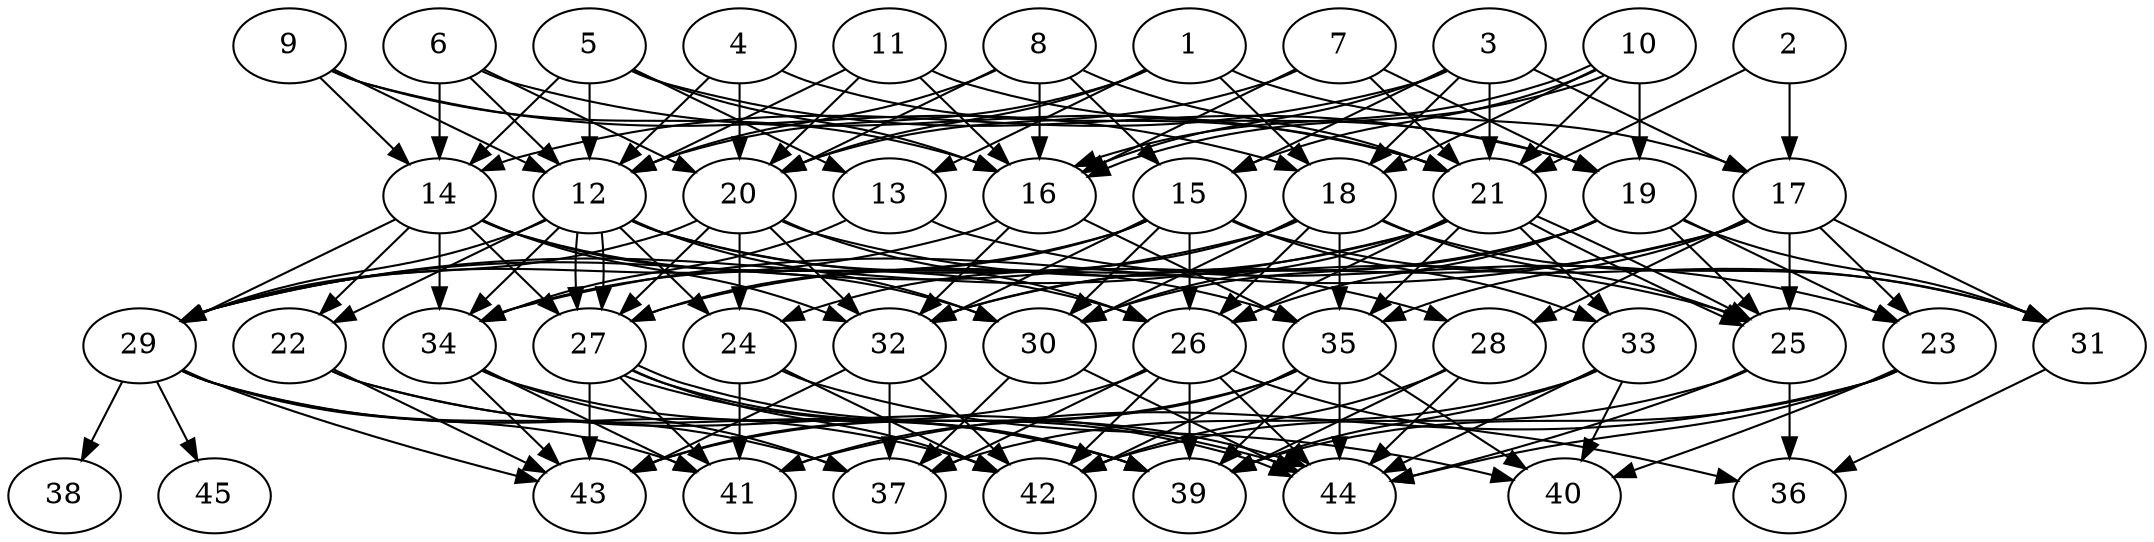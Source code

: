 // DAG (tier=3-complex, mode=compute, n=45, ccr=0.451, fat=0.811, density=0.679, regular=0.321, jump=0.256, mindata=1048576, maxdata=16777216)
// DAG automatically generated by daggen at Sun Aug 24 16:33:34 2025
// /home/ermia/Project/Environments/daggen/bin/daggen --dot --ccr 0.451 --fat 0.811 --regular 0.321 --density 0.679 --jump 0.256 --mindata 1048576 --maxdata 16777216 -n 45 
digraph G {
  1 [size="20116141220627504", alpha="0.16", expect_size="10058070610313752"]
  1 -> 12 [size ="321003473338368"]
  1 -> 13 [size ="321003473338368"]
  1 -> 17 [size ="321003473338368"]
  1 -> 18 [size ="321003473338368"]
  1 -> 20 [size ="321003473338368"]
  2 [size="24585684802518944", alpha="0.20", expect_size="12292842401259472"]
  2 -> 17 [size ="1203534427062272"]
  2 -> 21 [size ="1203534427062272"]
  3 [size="357929510614457664", alpha="0.15", expect_size="178964755307228832"]
  3 -> 14 [size ="167312095182848"]
  3 -> 15 [size ="167312095182848"]
  3 -> 16 [size ="167312095182848"]
  3 -> 17 [size ="167312095182848"]
  3 -> 18 [size ="167312095182848"]
  3 -> 21 [size ="167312095182848"]
  4 [size="355849754015865856", alpha="0.12", expect_size="177924877007932928"]
  4 -> 12 [size ="741059705438208"]
  4 -> 20 [size ="741059705438208"]
  4 -> 21 [size ="741059705438208"]
  5 [size="4805217190338598912", alpha="0.08", expect_size="2402608595169299456"]
  5 -> 12 [size ="1936574212210688"]
  5 -> 13 [size ="1936574212210688"]
  5 -> 14 [size ="1936574212210688"]
  5 -> 16 [size ="1936574212210688"]
  5 -> 19 [size ="1936574212210688"]
  6 [size="2967865986116795498496", alpha="0.02", expect_size="1483932993058397749248"]
  6 -> 12 [size ="1652162820046848"]
  6 -> 14 [size ="1652162820046848"]
  6 -> 20 [size ="1652162820046848"]
  6 -> 21 [size ="1652162820046848"]
  7 [size="1834428933440970", alpha="0.06", expect_size="917214466720485"]
  7 -> 16 [size ="101181116383232"]
  7 -> 19 [size ="101181116383232"]
  7 -> 20 [size ="101181116383232"]
  7 -> 21 [size ="101181116383232"]
  8 [size="12584527568289128", alpha="0.13", expect_size="6292263784144564"]
  8 -> 12 [size ="304612804395008"]
  8 -> 15 [size ="304612804395008"]
  8 -> 16 [size ="304612804395008"]
  8 -> 20 [size ="304612804395008"]
  8 -> 21 [size ="304612804395008"]
  9 [size="622354374072104832", alpha="0.06", expect_size="311177187036052416"]
  9 -> 12 [size ="804820038451200"]
  9 -> 14 [size ="804820038451200"]
  9 -> 16 [size ="804820038451200"]
  9 -> 18 [size ="804820038451200"]
  10 [size="20424863060031152", alpha="0.12", expect_size="10212431530015576"]
  10 -> 15 [size ="387661097336832"]
  10 -> 16 [size ="387661097336832"]
  10 -> 16 [size ="387661097336832"]
  10 -> 18 [size ="387661097336832"]
  10 -> 19 [size ="387661097336832"]
  10 -> 21 [size ="387661097336832"]
  11 [size="779370736398916124672", alpha="0.01", expect_size="389685368199458062336"]
  11 -> 12 [size ="677515731402752"]
  11 -> 16 [size ="677515731402752"]
  11 -> 19 [size ="677515731402752"]
  11 -> 20 [size ="677515731402752"]
  12 [size="55059714237936424", alpha="0.00", expect_size="27529857118968212"]
  12 -> 22 [size ="41454227423232"]
  12 -> 24 [size ="41454227423232"]
  12 -> 27 [size ="41454227423232"]
  12 -> 27 [size ="41454227423232"]
  12 -> 28 [size ="41454227423232"]
  12 -> 29 [size ="41454227423232"]
  12 -> 30 [size ="41454227423232"]
  12 -> 34 [size ="41454227423232"]
  12 -> 35 [size ="41454227423232"]
  13 [size="76411567724944162816", alpha="0.01", expect_size="38205783862472081408"]
  13 -> 23 [size ="144055350591488"]
  13 -> 34 [size ="144055350591488"]
  14 [size="58183309058219952", alpha="0.17", expect_size="29091654529109976"]
  14 -> 22 [size ="1124105147383808"]
  14 -> 26 [size ="1124105147383808"]
  14 -> 27 [size ="1124105147383808"]
  14 -> 29 [size ="1124105147383808"]
  14 -> 30 [size ="1124105147383808"]
  14 -> 32 [size ="1124105147383808"]
  14 -> 34 [size ="1124105147383808"]
  15 [size="3576356930423648256", alpha="0.06", expect_size="1788178465211824128"]
  15 -> 26 [size ="2095457710899200"]
  15 -> 27 [size ="2095457710899200"]
  15 -> 30 [size ="2095457710899200"]
  15 -> 31 [size ="2095457710899200"]
  15 -> 32 [size ="2095457710899200"]
  15 -> 33 [size ="2095457710899200"]
  15 -> 34 [size ="2095457710899200"]
  16 [size="28331726595533024", alpha="0.13", expect_size="14165863297766512"]
  16 -> 29 [size ="47516431155200"]
  16 -> 32 [size ="47516431155200"]
  16 -> 35 [size ="47516431155200"]
  17 [size="6739360266042669", alpha="0.13", expect_size="3369680133021334"]
  17 -> 23 [size ="213845758967808"]
  17 -> 25 [size ="213845758967808"]
  17 -> 28 [size ="213845758967808"]
  17 -> 31 [size ="213845758967808"]
  17 -> 32 [size ="213845758967808"]
  17 -> 34 [size ="213845758967808"]
  17 -> 35 [size ="213845758967808"]
  18 [size="89607462843318272000", alpha="0.15", expect_size="44803731421659136000"]
  18 -> 24 [size ="160196408115200"]
  18 -> 25 [size ="160196408115200"]
  18 -> 26 [size ="160196408115200"]
  18 -> 29 [size ="160196408115200"]
  18 -> 30 [size ="160196408115200"]
  18 -> 31 [size ="160196408115200"]
  18 -> 35 [size ="160196408115200"]
  19 [size="344224712136374592", alpha="0.07", expect_size="172112356068187296"]
  19 -> 23 [size ="195534962819072"]
  19 -> 25 [size ="195534962819072"]
  19 -> 26 [size ="195534962819072"]
  19 -> 30 [size ="195534962819072"]
  19 -> 31 [size ="195534962819072"]
  19 -> 32 [size ="195534962819072"]
  20 [size="4495235901847987290112", alpha="0.04", expect_size="2247617950923993645056"]
  20 -> 24 [size ="2179005428006912"]
  20 -> 25 [size ="2179005428006912"]
  20 -> 26 [size ="2179005428006912"]
  20 -> 27 [size ="2179005428006912"]
  20 -> 29 [size ="2179005428006912"]
  20 -> 32 [size ="2179005428006912"]
  21 [size="5501886847439077376", alpha="0.15", expect_size="2750943423719538688"]
  21 -> 25 [size ="24932419371008"]
  21 -> 25 [size ="24932419371008"]
  21 -> 26 [size ="24932419371008"]
  21 -> 27 [size ="24932419371008"]
  21 -> 29 [size ="24932419371008"]
  21 -> 30 [size ="24932419371008"]
  21 -> 33 [size ="24932419371008"]
  21 -> 35 [size ="24932419371008"]
  22 [size="20852191648060032", alpha="0.10", expect_size="10426095824030016"]
  22 -> 39 [size ="675105449443328"]
  22 -> 43 [size ="675105449443328"]
  22 -> 44 [size ="675105449443328"]
  23 [size="3538312771170136489984", alpha="0.20", expect_size="1769156385585068244992"]
  23 -> 39 [size ="1857608260517888"]
  23 -> 40 [size ="1857608260517888"]
  23 -> 41 [size ="1857608260517888"]
  23 -> 44 [size ="1857608260517888"]
  24 [size="2995230171119528968192", alpha="0.02", expect_size="1497615085559764484096"]
  24 -> 40 [size ="1662302742904832"]
  24 -> 41 [size ="1662302742904832"]
  24 -> 42 [size ="1662302742904832"]
  25 [size="146972095195717312", alpha="0.07", expect_size="73486047597858656"]
  25 -> 36 [size ="82445126860800"]
  25 -> 42 [size ="82445126860800"]
  25 -> 44 [size ="82445126860800"]
  26 [size="95241600535313296", alpha="0.01", expect_size="47620800267656648"]
  26 -> 36 [size ="1504011144396800"]
  26 -> 37 [size ="1504011144396800"]
  26 -> 39 [size ="1504011144396800"]
  26 -> 42 [size ="1504011144396800"]
  26 -> 43 [size ="1504011144396800"]
  26 -> 44 [size ="1504011144396800"]
  27 [size="2037086900239381248", alpha="0.11", expect_size="1018543450119690624"]
  27 -> 39 [size ="757231263940608"]
  27 -> 41 [size ="757231263940608"]
  27 -> 42 [size ="757231263940608"]
  27 -> 43 [size ="757231263940608"]
  27 -> 44 [size ="757231263940608"]
  27 -> 44 [size ="757231263940608"]
  28 [size="247453623881232809984", alpha="0.08", expect_size="123726811940616404992"]
  28 -> 39 [size ="315320736677888"]
  28 -> 42 [size ="315320736677888"]
  28 -> 44 [size ="315320736677888"]
  29 [size="31385294375460136", alpha="0.19", expect_size="15692647187730068"]
  29 -> 37 [size ="509839595798528"]
  29 -> 38 [size ="509839595798528"]
  29 -> 41 [size ="509839595798528"]
  29 -> 42 [size ="509839595798528"]
  29 -> 43 [size ="509839595798528"]
  29 -> 45 [size ="509839595798528"]
  30 [size="780960138753573760", alpha="0.05", expect_size="390480069376786880"]
  30 -> 37 [size ="368959702433792"]
  30 -> 44 [size ="368959702433792"]
  31 [size="481276891910476136448", alpha="0.06", expect_size="240638445955238068224"]
  31 -> 36 [size ="491307424284672"]
  32 [size="3775987150526173151232", alpha="0.01", expect_size="1887993575263086575616"]
  32 -> 37 [size ="1939889499144192"]
  32 -> 42 [size ="1939889499144192"]
  32 -> 43 [size ="1939889499144192"]
  33 [size="10223821916194494", alpha="0.06", expect_size="5111910958097247"]
  33 -> 37 [size ="638148958748672"]
  33 -> 39 [size ="638148958748672"]
  33 -> 40 [size ="638148958748672"]
  33 -> 44 [size ="638148958748672"]
  34 [size="30106701626530070528", alpha="0.14", expect_size="15053350813265035264"]
  34 -> 37 [size ="77422187773952"]
  34 -> 39 [size ="77422187773952"]
  34 -> 41 [size ="77422187773952"]
  34 -> 43 [size ="77422187773952"]
  35 [size="968903274773064448", alpha="0.15", expect_size="484451637386532224"]
  35 -> 39 [size ="430768073474048"]
  35 -> 40 [size ="430768073474048"]
  35 -> 41 [size ="430768073474048"]
  35 -> 42 [size ="430768073474048"]
  35 -> 43 [size ="430768073474048"]
  35 -> 44 [size ="430768073474048"]
  36 [size="514067159775086379008", alpha="0.18", expect_size="257033579887543189504"]
  37 [size="3455508610507715117056", alpha="0.05", expect_size="1727754305253857558528"]
  38 [size="44797855249887784", alpha="0.07", expect_size="22398927624943892"]
  39 [size="655926851528556544000", alpha="0.08", expect_size="327963425764278272000"]
  40 [size="10240958936542560", alpha="0.04", expect_size="5120479468271280"]
  41 [size="5898519899928023", alpha="0.06", expect_size="2949259949964011"]
  42 [size="381065510139199488000", alpha="0.16", expect_size="190532755069599744000"]
  43 [size="16368437816352822", alpha="0.01", expect_size="8184218908176411"]
  44 [size="145470344457066112", alpha="0.01", expect_size="72735172228533056"]
  45 [size="3078981016783507423232", alpha="0.15", expect_size="1539490508391753711616"]
}